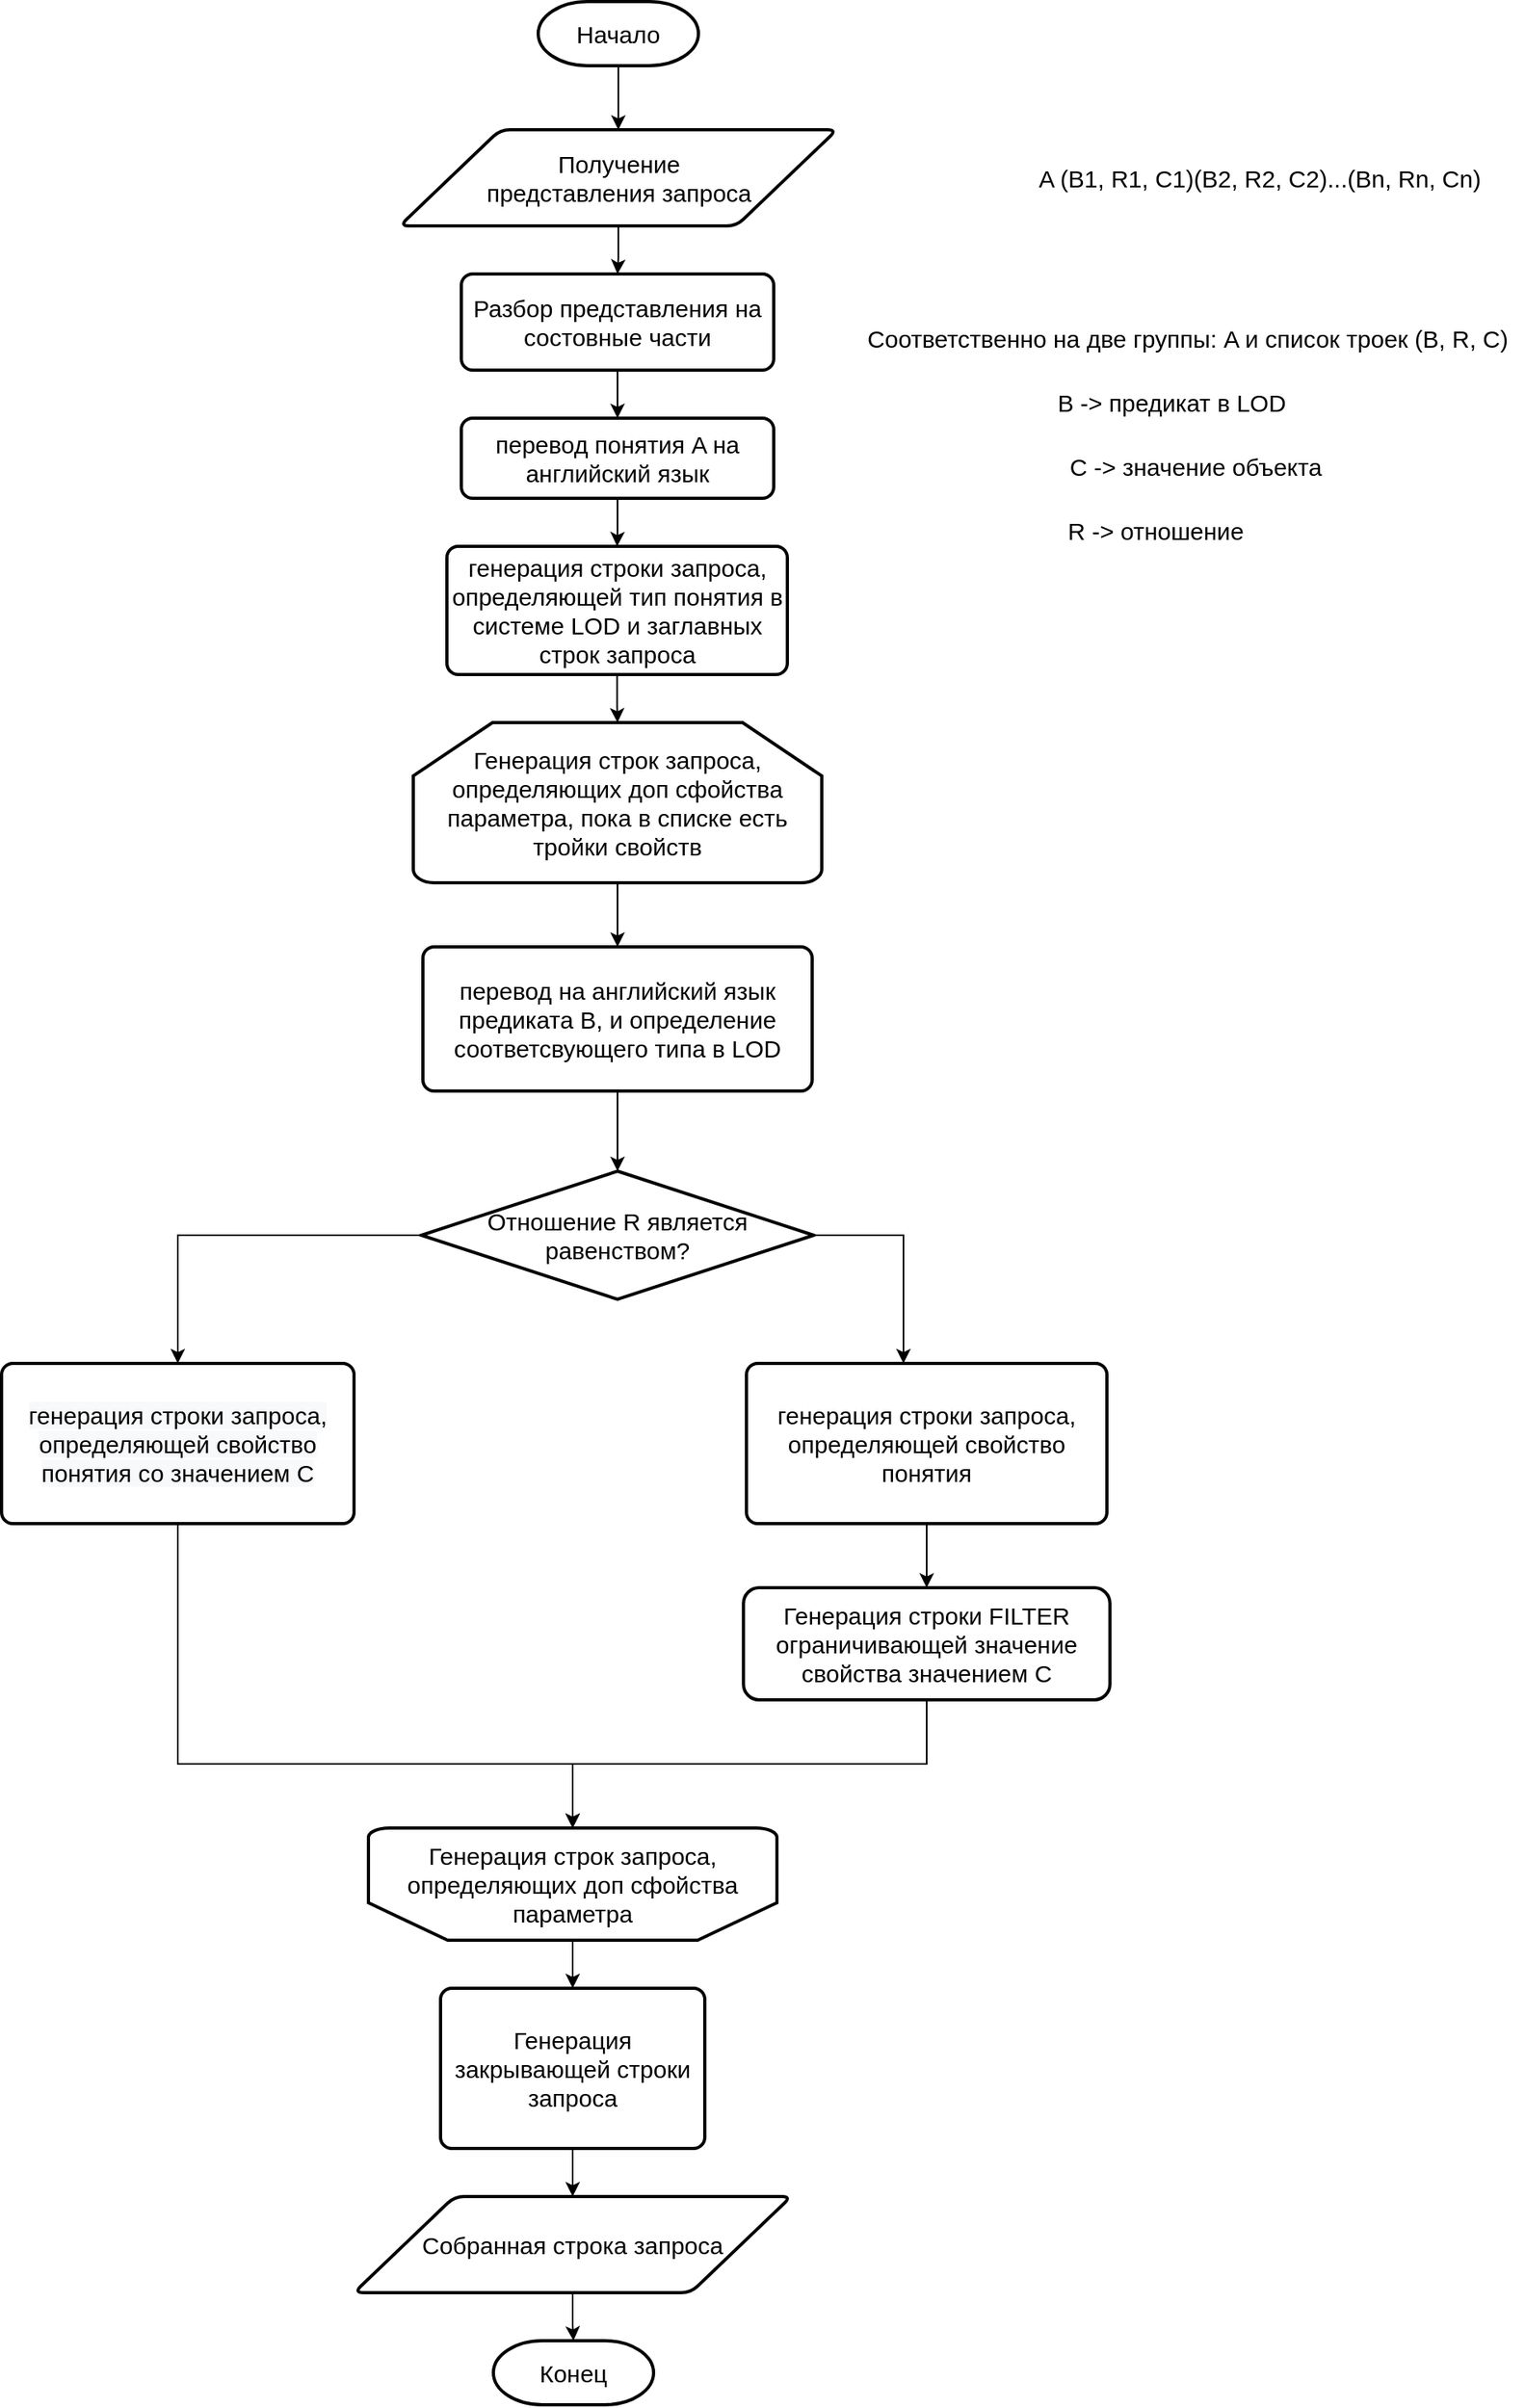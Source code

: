 <mxfile version="16.5.1" type="device"><diagram id="bO293rTuCPX6MLnwt8__" name="Страница 1"><mxGraphModel dx="1038" dy="649" grid="1" gridSize="10" guides="1" tooltips="1" connect="1" arrows="1" fold="1" page="1" pageScale="1" pageWidth="1169" pageHeight="827" math="0" shadow="0"><root><mxCell id="0"/><mxCell id="1" parent="0"/><mxCell id="tvxhrYg4WzfUedPzfdAp-11" style="edgeStyle=orthogonalEdgeStyle;rounded=0;orthogonalLoop=1;jettySize=auto;html=1;fontSize=15;" parent="1" source="tvxhrYg4WzfUedPzfdAp-1" target="tvxhrYg4WzfUedPzfdAp-2" edge="1"><mxGeometry relative="1" as="geometry"/></mxCell><mxCell id="tvxhrYg4WzfUedPzfdAp-1" value="Начало" style="strokeWidth=2;html=1;shape=mxgraph.flowchart.terminator;whiteSpace=wrap;fontSize=15;" parent="1" vertex="1"><mxGeometry x="535" y="20" width="100" height="40" as="geometry"/></mxCell><mxCell id="tvxhrYg4WzfUedPzfdAp-10" style="edgeStyle=orthogonalEdgeStyle;rounded=0;orthogonalLoop=1;jettySize=auto;html=1;fontSize=15;" parent="1" source="tvxhrYg4WzfUedPzfdAp-2" target="tvxhrYg4WzfUedPzfdAp-4" edge="1"><mxGeometry relative="1" as="geometry"/></mxCell><mxCell id="tvxhrYg4WzfUedPzfdAp-2" value="Получение &lt;br&gt;представления запроса" style="shape=parallelogram;html=1;strokeWidth=2;perimeter=parallelogramPerimeter;whiteSpace=wrap;rounded=1;arcSize=12;size=0.23;fontSize=15;" parent="1" vertex="1"><mxGeometry x="448.5" y="100" width="273" height="60" as="geometry"/></mxCell><mxCell id="tvxhrYg4WzfUedPzfdAp-3" value="&lt;font style=&quot;font-size: 15px;&quot;&gt;A (B1, R1, C1)&lt;/font&gt;&lt;span style=&quot;font-size: 15px;&quot;&gt;(B2, R2, C2)...&lt;/span&gt;&lt;span style=&quot;font-size: 15px;&quot;&gt;(Bn, Rn, Cn)&lt;/span&gt;" style="text;html=1;align=center;verticalAlign=middle;resizable=0;points=[];autosize=1;strokeColor=none;fillColor=none;fontSize=15;" parent="1" vertex="1"><mxGeometry x="840" y="120" width="290" height="20" as="geometry"/></mxCell><mxCell id="tvxhrYg4WzfUedPzfdAp-9" style="edgeStyle=orthogonalEdgeStyle;rounded=0;orthogonalLoop=1;jettySize=auto;html=1;fontSize=15;" parent="1" source="tvxhrYg4WzfUedPzfdAp-4" target="tvxhrYg4WzfUedPzfdAp-6" edge="1"><mxGeometry relative="1" as="geometry"/></mxCell><mxCell id="tvxhrYg4WzfUedPzfdAp-4" value="Разбор представления на состовные части" style="rounded=1;whiteSpace=wrap;html=1;absoluteArcSize=1;arcSize=14;strokeWidth=2;fontSize=15;" parent="1" vertex="1"><mxGeometry x="487" y="190" width="195" height="60" as="geometry"/></mxCell><mxCell id="tvxhrYg4WzfUedPzfdAp-5" value="Соответственно на две группы: A и список троек (B, R, C)" style="text;html=1;align=center;verticalAlign=middle;resizable=0;points=[];autosize=1;strokeColor=none;fillColor=none;fontSize=15;" parent="1" vertex="1"><mxGeometry x="730" y="220" width="420" height="20" as="geometry"/></mxCell><mxCell id="tvxhrYg4WzfUedPzfdAp-8" value="" style="edgeStyle=orthogonalEdgeStyle;rounded=0;orthogonalLoop=1;jettySize=auto;html=1;fontSize=15;" parent="1" source="tvxhrYg4WzfUedPzfdAp-6" target="tvxhrYg4WzfUedPzfdAp-7" edge="1"><mxGeometry relative="1" as="geometry"/></mxCell><mxCell id="tvxhrYg4WzfUedPzfdAp-6" value="перевод понятия A на английский язык" style="rounded=1;whiteSpace=wrap;html=1;absoluteArcSize=1;arcSize=14;strokeWidth=2;fontSize=15;" parent="1" vertex="1"><mxGeometry x="487" y="280" width="195" height="50" as="geometry"/></mxCell><mxCell id="tvxhrYg4WzfUedPzfdAp-15" style="edgeStyle=orthogonalEdgeStyle;rounded=0;orthogonalLoop=1;jettySize=auto;html=1;fontSize=15;" parent="1" source="tvxhrYg4WzfUedPzfdAp-7" target="tvxhrYg4WzfUedPzfdAp-12" edge="1"><mxGeometry relative="1" as="geometry"/></mxCell><mxCell id="tvxhrYg4WzfUedPzfdAp-7" value="генерация строки запроса, определяющей тип понятия в системе LOD и заглавных строк запроса" style="rounded=1;whiteSpace=wrap;html=1;absoluteArcSize=1;arcSize=14;strokeWidth=2;fontSize=15;" parent="1" vertex="1"><mxGeometry x="478" y="360" width="212.5" height="80" as="geometry"/></mxCell><mxCell id="tvxhrYg4WzfUedPzfdAp-21" style="edgeStyle=orthogonalEdgeStyle;rounded=0;orthogonalLoop=1;jettySize=auto;html=1;fontSize=15;" parent="1" source="tvxhrYg4WzfUedPzfdAp-12" target="tvxhrYg4WzfUedPzfdAp-19" edge="1"><mxGeometry relative="1" as="geometry"/></mxCell><mxCell id="tvxhrYg4WzfUedPzfdAp-12" value="Генерация строк запроса, определяющих доп сфойства параметра, пока в списке есть тройки свойств" style="strokeWidth=2;html=1;shape=mxgraph.flowchart.loop_limit;whiteSpace=wrap;fontSize=15;" parent="1" vertex="1"><mxGeometry x="457" y="470" width="255" height="100" as="geometry"/></mxCell><mxCell id="tvxhrYg4WzfUedPzfdAp-16" value="B -&amp;gt; предикат в LOD" style="text;html=1;align=center;verticalAlign=middle;resizable=0;points=[];autosize=1;strokeColor=none;fillColor=none;fontSize=15;" parent="1" vertex="1"><mxGeometry x="850" y="260" width="160" height="20" as="geometry"/></mxCell><mxCell id="tvxhrYg4WzfUedPzfdAp-17" value="C -&amp;gt; значение объекта" style="text;html=1;align=center;verticalAlign=middle;resizable=0;points=[];autosize=1;strokeColor=none;fillColor=none;fontSize=15;" parent="1" vertex="1"><mxGeometry x="860" y="300" width="170" height="20" as="geometry"/></mxCell><mxCell id="tvxhrYg4WzfUedPzfdAp-18" value="R -&amp;gt; отношение" style="text;html=1;align=center;verticalAlign=middle;resizable=0;points=[];autosize=1;strokeColor=none;fillColor=none;fontSize=15;" parent="1" vertex="1"><mxGeometry x="855" y="340" width="130" height="20" as="geometry"/></mxCell><mxCell id="tvxhrYg4WzfUedPzfdAp-26" style="edgeStyle=orthogonalEdgeStyle;rounded=0;orthogonalLoop=1;jettySize=auto;html=1;fontSize=15;" parent="1" source="tvxhrYg4WzfUedPzfdAp-19" target="tvxhrYg4WzfUedPzfdAp-23" edge="1"><mxGeometry relative="1" as="geometry"/></mxCell><mxCell id="tvxhrYg4WzfUedPzfdAp-19" value="перевод на английский язык предиката B, и определение соответсвующего типа в LOD" style="rounded=1;whiteSpace=wrap;html=1;absoluteArcSize=1;arcSize=14;strokeWidth=2;fontSize=15;" parent="1" vertex="1"><mxGeometry x="463" y="610" width="243" height="90" as="geometry"/></mxCell><mxCell id="tvxhrYg4WzfUedPzfdAp-28" style="edgeStyle=orthogonalEdgeStyle;rounded=0;orthogonalLoop=1;jettySize=auto;html=1;fontSize=15;" parent="1" source="tvxhrYg4WzfUedPzfdAp-23" target="tvxhrYg4WzfUedPzfdAp-27" edge="1"><mxGeometry relative="1" as="geometry"/></mxCell><mxCell id="tvxhrYg4WzfUedPzfdAp-29" style="edgeStyle=orthogonalEdgeStyle;rounded=0;orthogonalLoop=1;jettySize=auto;html=1;fontSize=15;" parent="1" source="tvxhrYg4WzfUedPzfdAp-23" target="tvxhrYg4WzfUedPzfdAp-25" edge="1"><mxGeometry relative="1" as="geometry"><Array as="points"><mxPoint x="763" y="790"/></Array></mxGeometry></mxCell><mxCell id="tvxhrYg4WzfUedPzfdAp-23" value="Отношение R является равенством?" style="strokeWidth=2;html=1;shape=mxgraph.flowchart.decision;whiteSpace=wrap;fontSize=15;" parent="1" vertex="1"><mxGeometry x="462" y="750" width="245" height="80" as="geometry"/></mxCell><mxCell id="tvxhrYg4WzfUedPzfdAp-31" value="" style="edgeStyle=orthogonalEdgeStyle;rounded=0;orthogonalLoop=1;jettySize=auto;html=1;fontSize=15;" parent="1" source="tvxhrYg4WzfUedPzfdAp-25" target="tvxhrYg4WzfUedPzfdAp-30" edge="1"><mxGeometry relative="1" as="geometry"/></mxCell><mxCell id="tvxhrYg4WzfUedPzfdAp-25" value="генерация строки запроса, определяющей свойство понятия" style="rounded=1;whiteSpace=wrap;html=1;absoluteArcSize=1;arcSize=14;strokeWidth=2;fontSize=15;" parent="1" vertex="1"><mxGeometry x="665" y="870" width="225" height="100" as="geometry"/></mxCell><mxCell id="tvxhrYg4WzfUedPzfdAp-34" style="edgeStyle=orthogonalEdgeStyle;rounded=0;orthogonalLoop=1;jettySize=auto;html=1;fontSize=15;entryX=0.5;entryY=1;entryDx=0;entryDy=0;entryPerimeter=0;" parent="1" source="tvxhrYg4WzfUedPzfdAp-27" target="tvxhrYg4WzfUedPzfdAp-32" edge="1"><mxGeometry relative="1" as="geometry"><Array as="points"><mxPoint x="310" y="1120"/><mxPoint x="557" y="1120"/></Array></mxGeometry></mxCell><mxCell id="tvxhrYg4WzfUedPzfdAp-27" value="&lt;span style=&quot;color: rgb(0 , 0 , 0) ; font-family: &amp;#34;helvetica&amp;#34; ; font-size: 15px ; font-style: normal ; font-weight: 400 ; letter-spacing: normal ; text-align: center ; text-indent: 0px ; text-transform: none ; word-spacing: 0px ; background-color: rgb(248 , 249 , 250) ; display: inline ; float: none&quot;&gt;генерация строки запроса, определяющей свойство понятия со значением C&lt;/span&gt;" style="rounded=1;whiteSpace=wrap;html=1;absoluteArcSize=1;arcSize=14;strokeWidth=2;fontSize=15;" parent="1" vertex="1"><mxGeometry x="200" y="870" width="220" height="100" as="geometry"/></mxCell><mxCell id="tvxhrYg4WzfUedPzfdAp-33" style="edgeStyle=orthogonalEdgeStyle;rounded=0;orthogonalLoop=1;jettySize=auto;html=1;fontSize=15;" parent="1" source="tvxhrYg4WzfUedPzfdAp-30" target="tvxhrYg4WzfUedPzfdAp-32" edge="1"><mxGeometry relative="1" as="geometry"/></mxCell><mxCell id="tvxhrYg4WzfUedPzfdAp-30" value="Генерация строки FILTER ограничивающей значение свойства значением C" style="whiteSpace=wrap;html=1;fontSize=15;rounded=1;arcSize=14;strokeWidth=2;" parent="1" vertex="1"><mxGeometry x="663.13" y="1010" width="228.75" height="70" as="geometry"/></mxCell><mxCell id="tvxhrYg4WzfUedPzfdAp-36" style="edgeStyle=orthogonalEdgeStyle;rounded=0;orthogonalLoop=1;jettySize=auto;html=1;fontSize=15;" parent="1" source="tvxhrYg4WzfUedPzfdAp-32" target="tvxhrYg4WzfUedPzfdAp-35" edge="1"><mxGeometry relative="1" as="geometry"/></mxCell><mxCell id="tvxhrYg4WzfUedPzfdAp-32" value="Генерация строк запроса, определяющих доп сфойства параметра" style="strokeWidth=2;html=1;shape=mxgraph.flowchart.loop_limit;whiteSpace=wrap;fontSize=15;direction=west;" parent="1" vertex="1"><mxGeometry x="429" y="1160" width="255" height="70" as="geometry"/></mxCell><mxCell id="tvxhrYg4WzfUedPzfdAp-38" style="edgeStyle=orthogonalEdgeStyle;rounded=0;orthogonalLoop=1;jettySize=auto;html=1;fontSize=15;" parent="1" source="tvxhrYg4WzfUedPzfdAp-35" target="tvxhrYg4WzfUedPzfdAp-37" edge="1"><mxGeometry relative="1" as="geometry"/></mxCell><mxCell id="tvxhrYg4WzfUedPzfdAp-35" value="Генерация закрывающей строки запроса" style="rounded=1;whiteSpace=wrap;html=1;absoluteArcSize=1;arcSize=14;strokeWidth=2;fontSize=15;" parent="1" vertex="1"><mxGeometry x="474" y="1260" width="165" height="100" as="geometry"/></mxCell><mxCell id="tvxhrYg4WzfUedPzfdAp-40" style="edgeStyle=orthogonalEdgeStyle;rounded=0;orthogonalLoop=1;jettySize=auto;html=1;fontSize=15;" parent="1" source="tvxhrYg4WzfUedPzfdAp-37" target="tvxhrYg4WzfUedPzfdAp-39" edge="1"><mxGeometry relative="1" as="geometry"/></mxCell><mxCell id="tvxhrYg4WzfUedPzfdAp-37" value="Собранная строка запроса" style="shape=parallelogram;html=1;strokeWidth=2;perimeter=parallelogramPerimeter;whiteSpace=wrap;rounded=1;arcSize=12;size=0.23;fontSize=15;" parent="1" vertex="1"><mxGeometry x="420" y="1390" width="273" height="60" as="geometry"/></mxCell><mxCell id="tvxhrYg4WzfUedPzfdAp-39" value="Конец" style="strokeWidth=2;html=1;shape=mxgraph.flowchart.terminator;whiteSpace=wrap;fontSize=15;" parent="1" vertex="1"><mxGeometry x="507" y="1480" width="100" height="40" as="geometry"/></mxCell></root></mxGraphModel></diagram></mxfile>